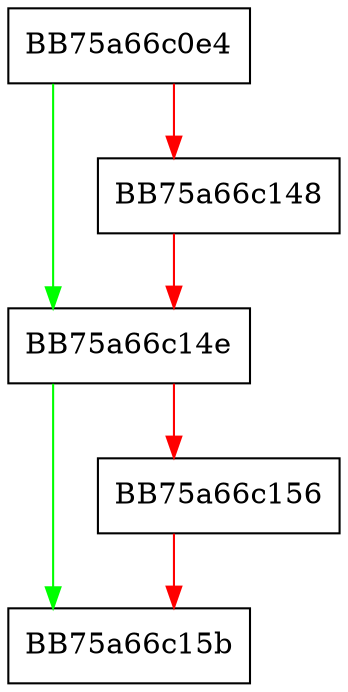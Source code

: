 digraph CEccPublicKey {
  node [shape="box"];
  graph [splines=ortho];
  BB75a66c0e4 -> BB75a66c14e [color="green"];
  BB75a66c0e4 -> BB75a66c148 [color="red"];
  BB75a66c148 -> BB75a66c14e [color="red"];
  BB75a66c14e -> BB75a66c15b [color="green"];
  BB75a66c14e -> BB75a66c156 [color="red"];
  BB75a66c156 -> BB75a66c15b [color="red"];
}